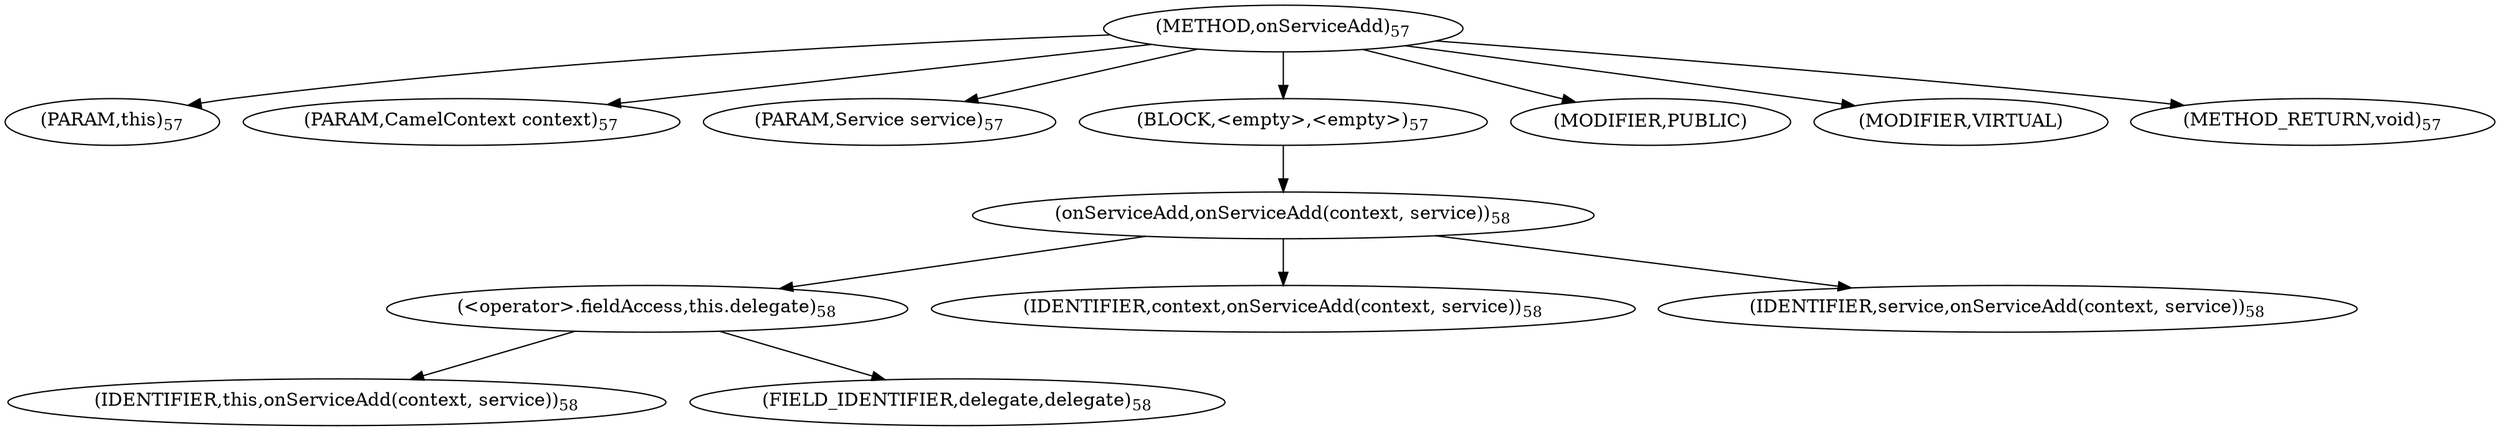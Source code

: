 digraph "onServiceAdd" {  
"83" [label = <(METHOD,onServiceAdd)<SUB>57</SUB>> ]
"84" [label = <(PARAM,this)<SUB>57</SUB>> ]
"85" [label = <(PARAM,CamelContext context)<SUB>57</SUB>> ]
"86" [label = <(PARAM,Service service)<SUB>57</SUB>> ]
"87" [label = <(BLOCK,&lt;empty&gt;,&lt;empty&gt;)<SUB>57</SUB>> ]
"88" [label = <(onServiceAdd,onServiceAdd(context, service))<SUB>58</SUB>> ]
"89" [label = <(&lt;operator&gt;.fieldAccess,this.delegate)<SUB>58</SUB>> ]
"90" [label = <(IDENTIFIER,this,onServiceAdd(context, service))<SUB>58</SUB>> ]
"91" [label = <(FIELD_IDENTIFIER,delegate,delegate)<SUB>58</SUB>> ]
"92" [label = <(IDENTIFIER,context,onServiceAdd(context, service))<SUB>58</SUB>> ]
"93" [label = <(IDENTIFIER,service,onServiceAdd(context, service))<SUB>58</SUB>> ]
"94" [label = <(MODIFIER,PUBLIC)> ]
"95" [label = <(MODIFIER,VIRTUAL)> ]
"96" [label = <(METHOD_RETURN,void)<SUB>57</SUB>> ]
  "83" -> "84" 
  "83" -> "85" 
  "83" -> "86" 
  "83" -> "87" 
  "83" -> "94" 
  "83" -> "95" 
  "83" -> "96" 
  "87" -> "88" 
  "88" -> "89" 
  "88" -> "92" 
  "88" -> "93" 
  "89" -> "90" 
  "89" -> "91" 
}
